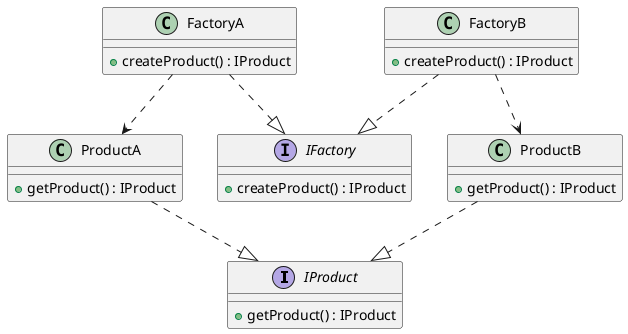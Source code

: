 @startuml
interface IProduct {
    + getProduct() : IProduct
}
interface IFactory {
    + createProduct() : IProduct
}
class ProductA {
    + getProduct() : IProduct
}

class ProductB {
    + getProduct() : IProduct
}

class FactoryA {
    + createProduct() : IProduct
}

class FactoryB {
    + createProduct() : IProduct
}

ProductA ..|> IProduct
ProductB ..|> IProduct

FactoryA ..|> IFactory
FactoryB ..|> IFactory

FactoryA ..> ProductA
FactoryB ..> ProductB

@enduml